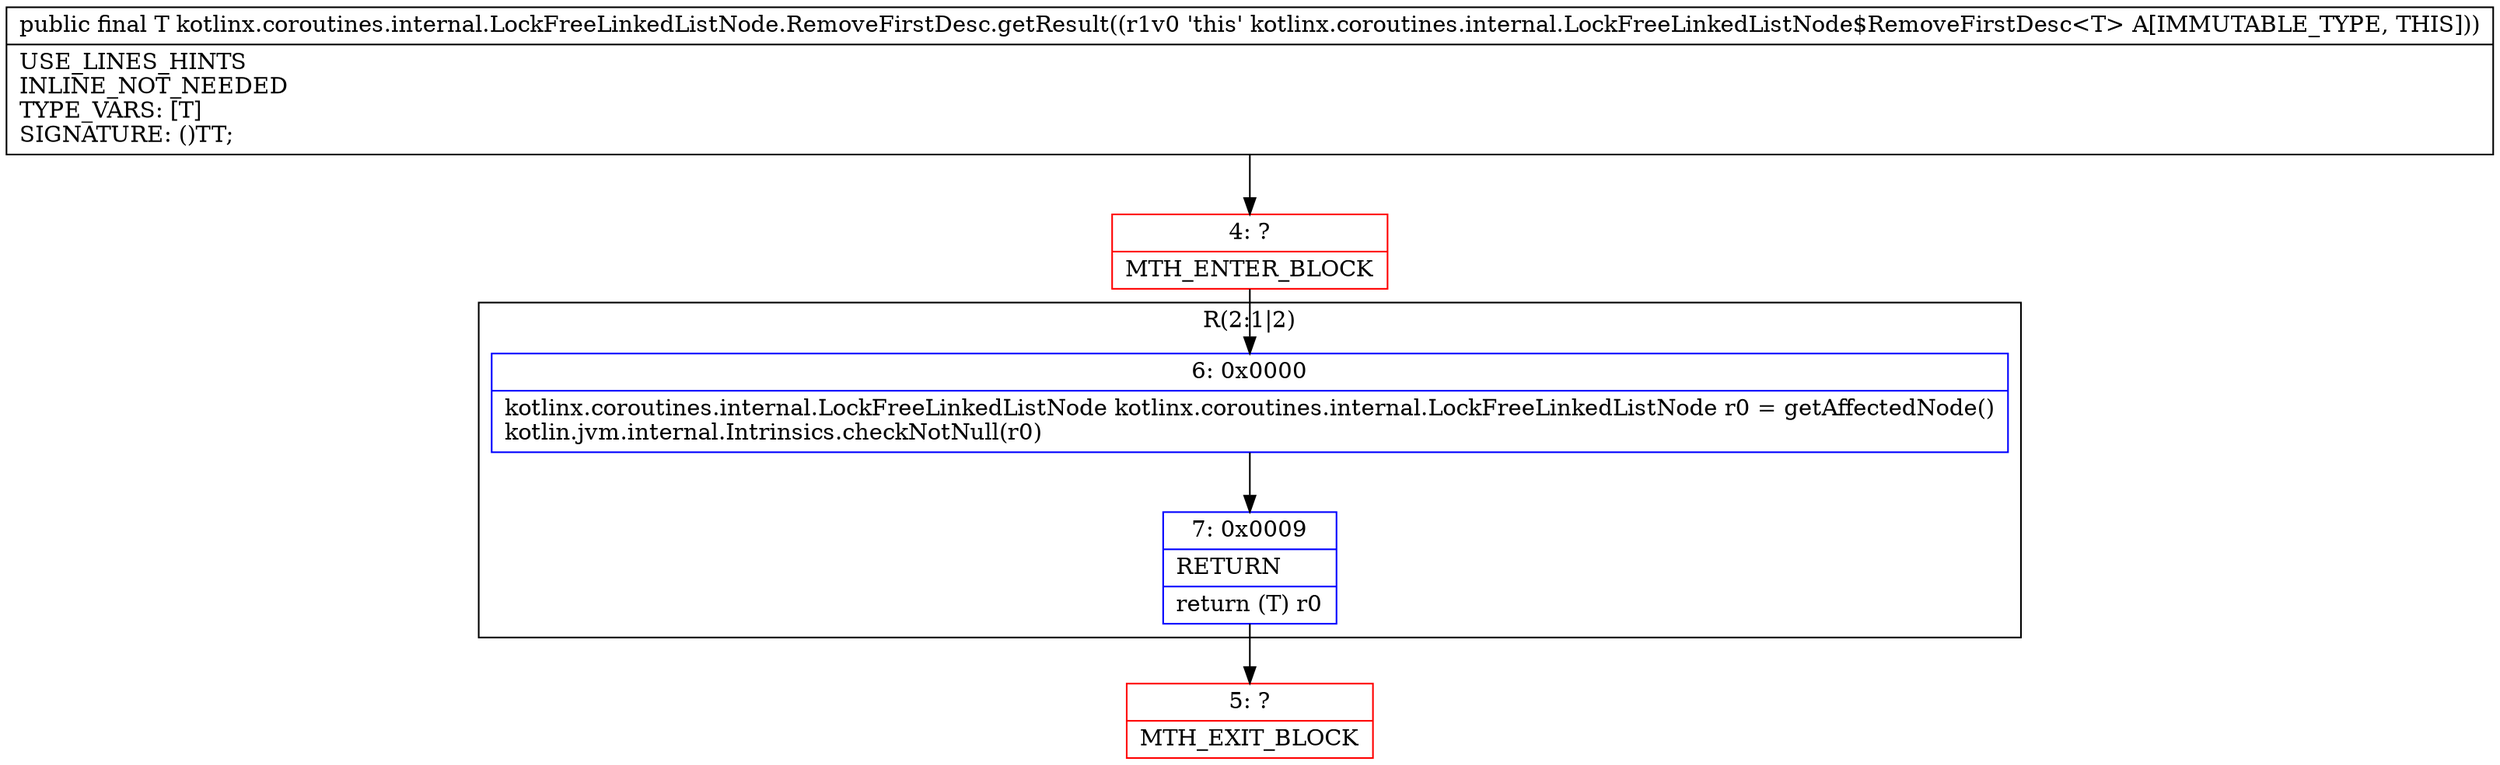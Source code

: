 digraph "CFG forkotlinx.coroutines.internal.LockFreeLinkedListNode.RemoveFirstDesc.getResult()Ljava\/lang\/Object;" {
subgraph cluster_Region_15451049 {
label = "R(2:1|2)";
node [shape=record,color=blue];
Node_6 [shape=record,label="{6\:\ 0x0000|kotlinx.coroutines.internal.LockFreeLinkedListNode kotlinx.coroutines.internal.LockFreeLinkedListNode r0 = getAffectedNode()\lkotlin.jvm.internal.Intrinsics.checkNotNull(r0)\l}"];
Node_7 [shape=record,label="{7\:\ 0x0009|RETURN\l|return (T) r0\l}"];
}
Node_4 [shape=record,color=red,label="{4\:\ ?|MTH_ENTER_BLOCK\l}"];
Node_5 [shape=record,color=red,label="{5\:\ ?|MTH_EXIT_BLOCK\l}"];
MethodNode[shape=record,label="{public final T kotlinx.coroutines.internal.LockFreeLinkedListNode.RemoveFirstDesc.getResult((r1v0 'this' kotlinx.coroutines.internal.LockFreeLinkedListNode$RemoveFirstDesc\<T\> A[IMMUTABLE_TYPE, THIS]))  | USE_LINES_HINTS\lINLINE_NOT_NEEDED\lTYPE_VARS: [T]\lSIGNATURE: ()TT;\l}"];
MethodNode -> Node_4;Node_6 -> Node_7;
Node_7 -> Node_5;
Node_4 -> Node_6;
}

